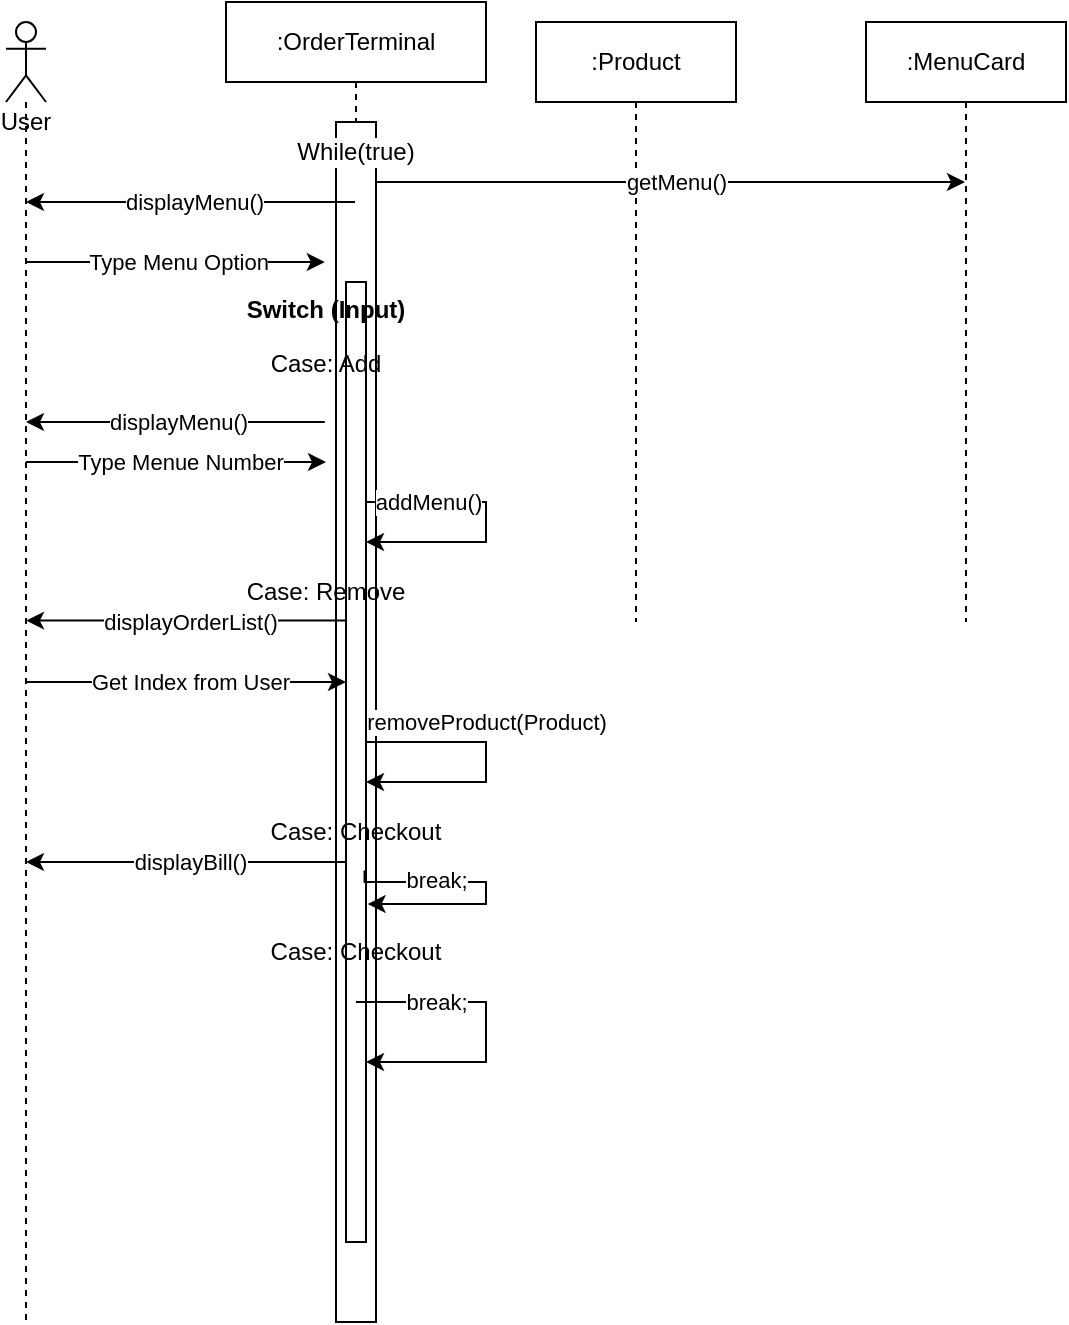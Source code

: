<mxfile version="20.5.3" type="embed"><diagram id="tjybROabmGU0jiyHC7jw" name="Page-1"><mxGraphModel dx="524" dy="336" grid="1" gridSize="10" guides="1" tooltips="1" connect="1" arrows="1" fold="1" page="1" pageScale="1" pageWidth="850" pageHeight="1100" math="0" shadow="0"><root><mxCell id="0"/><mxCell id="1" parent="0"/><mxCell id="2" value=":OrderTerminal" style="shape=umlLifeline;perimeter=lifelinePerimeter;whiteSpace=wrap;html=1;container=1;collapsible=0;recursiveResize=0;outlineConnect=0;" vertex="1" parent="1"><mxGeometry x="230" y="60" width="130" height="660" as="geometry"/></mxCell><mxCell id="32" value="" style="html=1;points=[];perimeter=orthogonalPerimeter;" vertex="1" parent="2"><mxGeometry x="55" y="60" width="20" height="600" as="geometry"/></mxCell><mxCell id="10" value="" style="endArrow=classic;html=1;rounded=0;startArrow=none;startFill=0;endFill=1;" edge="1" parent="2"><mxGeometry width="50" height="50" relative="1" as="geometry"><mxPoint x="-100.0" y="130" as="sourcePoint"/><mxPoint x="49.4" y="130" as="targetPoint"/><Array as="points"><mxPoint x="-20.1" y="130"/></Array></mxGeometry></mxCell><mxCell id="11" value="Type Menu Option" style="edgeLabel;html=1;align=center;verticalAlign=middle;resizable=0;points=[];" vertex="1" connectable="0" parent="10"><mxGeometry x="0.017" relative="1" as="geometry"><mxPoint as="offset"/></mxGeometry></mxCell><mxCell id="14" value="" style="html=1;points=[];perimeter=orthogonalPerimeter;" vertex="1" parent="2"><mxGeometry x="60" y="140" width="10" height="480" as="geometry"/></mxCell><mxCell id="15" value="Switch (Input)" style="text;align=center;fontStyle=1;verticalAlign=middle;spacingLeft=3;spacingRight=3;strokeColor=none;rotatable=0;points=[[0,0.5],[1,0.5]];portConstraint=eastwest;" vertex="1" parent="2"><mxGeometry x="10" y="140" width="80" height="26" as="geometry"/></mxCell><mxCell id="16" value="Case: Add" style="text;html=1;strokeColor=none;fillColor=none;align=center;verticalAlign=middle;whiteSpace=wrap;rounded=0;" vertex="1" parent="2"><mxGeometry x="20" y="166" width="60" height="30" as="geometry"/></mxCell><mxCell id="25" value="" style="endArrow=classic;html=1;rounded=0;startArrow=none;startFill=0;endFill=1;" edge="1" parent="2" source="3"><mxGeometry width="50" height="50" relative="1" as="geometry"><mxPoint x="-94.4" y="230" as="sourcePoint"/><mxPoint x="50" y="230" as="targetPoint"/><Array as="points"><mxPoint x="-14.5" y="230"/></Array></mxGeometry></mxCell><mxCell id="26" value="Type Menue Number" style="edgeLabel;html=1;align=center;verticalAlign=middle;resizable=0;points=[];" vertex="1" connectable="0" parent="25"><mxGeometry x="0.017" relative="1" as="geometry"><mxPoint as="offset"/></mxGeometry></mxCell><mxCell id="29" style="edgeStyle=orthogonalEdgeStyle;rounded=0;orthogonalLoop=1;jettySize=auto;html=1;startArrow=none;startFill=0;endArrow=classic;endFill=1;" edge="1" parent="2" source="14" target="14"><mxGeometry relative="1" as="geometry"><Array as="points"><mxPoint x="130" y="250"/><mxPoint x="100" y="270"/></Array></mxGeometry></mxCell><mxCell id="30" value="addMenu()" style="edgeLabel;html=1;align=center;verticalAlign=middle;resizable=0;points=[];" vertex="1" connectable="0" parent="29"><mxGeometry x="-0.679" relative="1" as="geometry"><mxPoint x="8" as="offset"/></mxGeometry></mxCell><mxCell id="31" value="Case: Remove" style="text;html=1;strokeColor=none;fillColor=none;align=center;verticalAlign=middle;whiteSpace=wrap;rounded=0;" vertex="1" parent="2"><mxGeometry x="-5" y="280" width="110" height="30" as="geometry"/></mxCell><mxCell id="33" value="While(true)" style="text;html=1;strokeColor=none;fillColor=none;align=center;verticalAlign=middle;whiteSpace=wrap;rounded=0;labelBackgroundColor=default;" vertex="1" parent="2"><mxGeometry x="35" y="60" width="60" height="30" as="geometry"/></mxCell><mxCell id="38" value="" style="endArrow=classic;html=1;rounded=0;" edge="1" parent="2" source="14" target="14"><mxGeometry width="50" height="50" relative="1" as="geometry"><mxPoint x="120" y="370" as="sourcePoint"/><mxPoint x="170" y="320" as="targetPoint"/><Array as="points"><mxPoint x="130" y="380"/></Array></mxGeometry></mxCell><mxCell id="39" value="removeProduct(Product)" style="edgeLabel;html=1;align=center;verticalAlign=middle;resizable=0;points=[];" vertex="1" connectable="0" parent="38"><mxGeometry x="-0.469" y="1" relative="1" as="geometry"><mxPoint x="23" y="-9" as="offset"/></mxGeometry></mxCell><mxCell id="40" value="Case: Checkout" style="text;html=1;strokeColor=none;fillColor=none;align=center;verticalAlign=middle;whiteSpace=wrap;rounded=0;" vertex="1" parent="2"><mxGeometry x="10" y="400" width="110" height="30" as="geometry"/></mxCell><mxCell id="41" value="" style="endArrow=none;html=1;rounded=0;startArrow=classic;startFill=1;endFill=0;" edge="1" parent="2"><mxGeometry width="50" height="50" relative="1" as="geometry"><mxPoint x="-100" y="430.0" as="sourcePoint"/><mxPoint x="60" y="430.0" as="targetPoint"/><Array as="points"><mxPoint x="-20.1" y="430"/></Array></mxGeometry></mxCell><mxCell id="42" value="displayBill()" style="edgeLabel;html=1;align=center;verticalAlign=middle;resizable=0;points=[];" vertex="1" connectable="0" parent="41"><mxGeometry x="0.017" relative="1" as="geometry"><mxPoint as="offset"/></mxGeometry></mxCell><mxCell id="50" style="edgeStyle=orthogonalEdgeStyle;rounded=0;orthogonalLoop=1;jettySize=auto;html=1;entryX=1.08;entryY=0.648;entryDx=0;entryDy=0;entryPerimeter=0;startArrow=none;startFill=0;endArrow=classic;endFill=1;exitX=0.926;exitY=0.613;exitDx=0;exitDy=0;exitPerimeter=0;" edge="1" parent="2" source="14" target="14"><mxGeometry relative="1" as="geometry"><Array as="points"><mxPoint x="69" y="440"/><mxPoint x="130" y="440"/><mxPoint x="130" y="451"/></Array></mxGeometry></mxCell><mxCell id="51" value="break;" style="edgeLabel;html=1;align=center;verticalAlign=middle;resizable=0;points=[];" vertex="1" connectable="0" parent="50"><mxGeometry x="-0.378" y="1" relative="1" as="geometry"><mxPoint x="-1" as="offset"/></mxGeometry></mxCell><mxCell id="52" value="Case: Checkout" style="text;html=1;strokeColor=none;fillColor=none;align=center;verticalAlign=middle;whiteSpace=wrap;rounded=0;" vertex="1" parent="2"><mxGeometry x="10" y="460" width="110" height="30" as="geometry"/></mxCell><mxCell id="53" value="" style="endArrow=none;html=1;rounded=0;startArrow=classic;startFill=1;endFill=0;" edge="1" parent="2" source="14" target="2"><mxGeometry width="50" height="50" relative="1" as="geometry"><mxPoint x="80" y="380" as="sourcePoint"/><mxPoint x="80" y="400" as="targetPoint"/><Array as="points"><mxPoint x="130" y="530"/><mxPoint x="130" y="500"/></Array></mxGeometry></mxCell><mxCell id="54" value="break;" style="edgeLabel;html=1;align=center;verticalAlign=middle;resizable=0;points=[];" vertex="1" connectable="0" parent="53"><mxGeometry x="-0.469" y="1" relative="1" as="geometry"><mxPoint x="-6" y="-29" as="offset"/></mxGeometry></mxCell><mxCell id="3" value="User" style="shape=umlLifeline;participant=umlActor;perimeter=lifelinePerimeter;whiteSpace=wrap;html=1;container=1;collapsible=0;recursiveResize=0;verticalAlign=top;spacingTop=36;outlineConnect=0;" vertex="1" parent="1"><mxGeometry x="120" y="70" width="20" height="650" as="geometry"/></mxCell><mxCell id="4" value=":Product" style="shape=umlLifeline;perimeter=lifelinePerimeter;whiteSpace=wrap;html=1;container=1;collapsible=0;recursiveResize=0;outlineConnect=0;" vertex="1" parent="1"><mxGeometry x="385" y="70" width="100" height="300" as="geometry"/></mxCell><mxCell id="5" value=":MenuCard" style="shape=umlLifeline;perimeter=lifelinePerimeter;whiteSpace=wrap;html=1;container=1;collapsible=0;recursiveResize=0;outlineConnect=0;" vertex="1" parent="1"><mxGeometry x="550" y="70" width="100" height="300" as="geometry"/></mxCell><mxCell id="7" value="" style="endArrow=none;html=1;rounded=0;startArrow=classic;startFill=1;endFill=0;" edge="1" parent="1" source="3" target="2"><mxGeometry width="50" height="50" relative="1" as="geometry"><mxPoint x="150" y="170" as="sourcePoint"/><mxPoint x="200" y="120" as="targetPoint"/><Array as="points"><mxPoint x="210" y="160"/></Array></mxGeometry></mxCell><mxCell id="9" value="displayMenu()" style="edgeLabel;html=1;align=center;verticalAlign=middle;resizable=0;points=[];" vertex="1" connectable="0" parent="7"><mxGeometry x="0.017" relative="1" as="geometry"><mxPoint as="offset"/></mxGeometry></mxCell><mxCell id="23" value="" style="endArrow=none;html=1;rounded=0;startArrow=classic;startFill=1;endFill=0;" edge="1" parent="1"><mxGeometry width="50" height="50" relative="1" as="geometry"><mxPoint x="130" y="270" as="sourcePoint"/><mxPoint x="279.4" y="270" as="targetPoint"/><Array as="points"><mxPoint x="209.9" y="270"/></Array></mxGeometry></mxCell><mxCell id="24" value="displayMenu()" style="edgeLabel;html=1;align=center;verticalAlign=middle;resizable=0;points=[];" vertex="1" connectable="0" parent="23"><mxGeometry x="0.017" relative="1" as="geometry"><mxPoint as="offset"/></mxGeometry></mxCell><mxCell id="34" value="" style="endArrow=none;html=1;rounded=0;startArrow=classic;startFill=1;endFill=0;" edge="1" parent="1" target="14"><mxGeometry width="50" height="50" relative="1" as="geometry"><mxPoint x="130" y="369.31" as="sourcePoint"/><mxPoint x="279.4" y="369.31" as="targetPoint"/><Array as="points"><mxPoint x="209.9" y="369.31"/></Array></mxGeometry></mxCell><mxCell id="35" value="displayOrderList()" style="edgeLabel;html=1;align=center;verticalAlign=middle;resizable=0;points=[];" vertex="1" connectable="0" parent="34"><mxGeometry x="0.017" relative="1" as="geometry"><mxPoint as="offset"/></mxGeometry></mxCell><mxCell id="36" value="" style="endArrow=classic;html=1;rounded=0;startArrow=none;startFill=0;endFill=1;" edge="1" parent="1"><mxGeometry width="50" height="50" relative="1" as="geometry"><mxPoint x="130" y="400.0" as="sourcePoint"/><mxPoint x="290" y="400.0" as="targetPoint"/><Array as="points"><mxPoint x="209.9" y="400"/></Array></mxGeometry></mxCell><mxCell id="37" value="Get Index from User" style="edgeLabel;html=1;align=center;verticalAlign=middle;resizable=0;points=[];" vertex="1" connectable="0" parent="36"><mxGeometry x="0.017" relative="1" as="geometry"><mxPoint as="offset"/></mxGeometry></mxCell><mxCell id="55" value="" style="endArrow=classic;html=1;rounded=0;startArrow=none;startFill=0;endFill=1;" edge="1" parent="1" source="32" target="5"><mxGeometry width="50" height="50" relative="1" as="geometry"><mxPoint x="350.0" y="150.0" as="sourcePoint"/><mxPoint x="514.69" y="150.0" as="targetPoint"/><Array as="points"><mxPoint x="430.19" y="150"/></Array></mxGeometry></mxCell><mxCell id="56" value="getMenu()" style="edgeLabel;html=1;align=center;verticalAlign=middle;resizable=0;points=[];" vertex="1" connectable="0" parent="55"><mxGeometry x="0.017" relative="1" as="geometry"><mxPoint as="offset"/></mxGeometry></mxCell></root></mxGraphModel></diagram></mxfile>